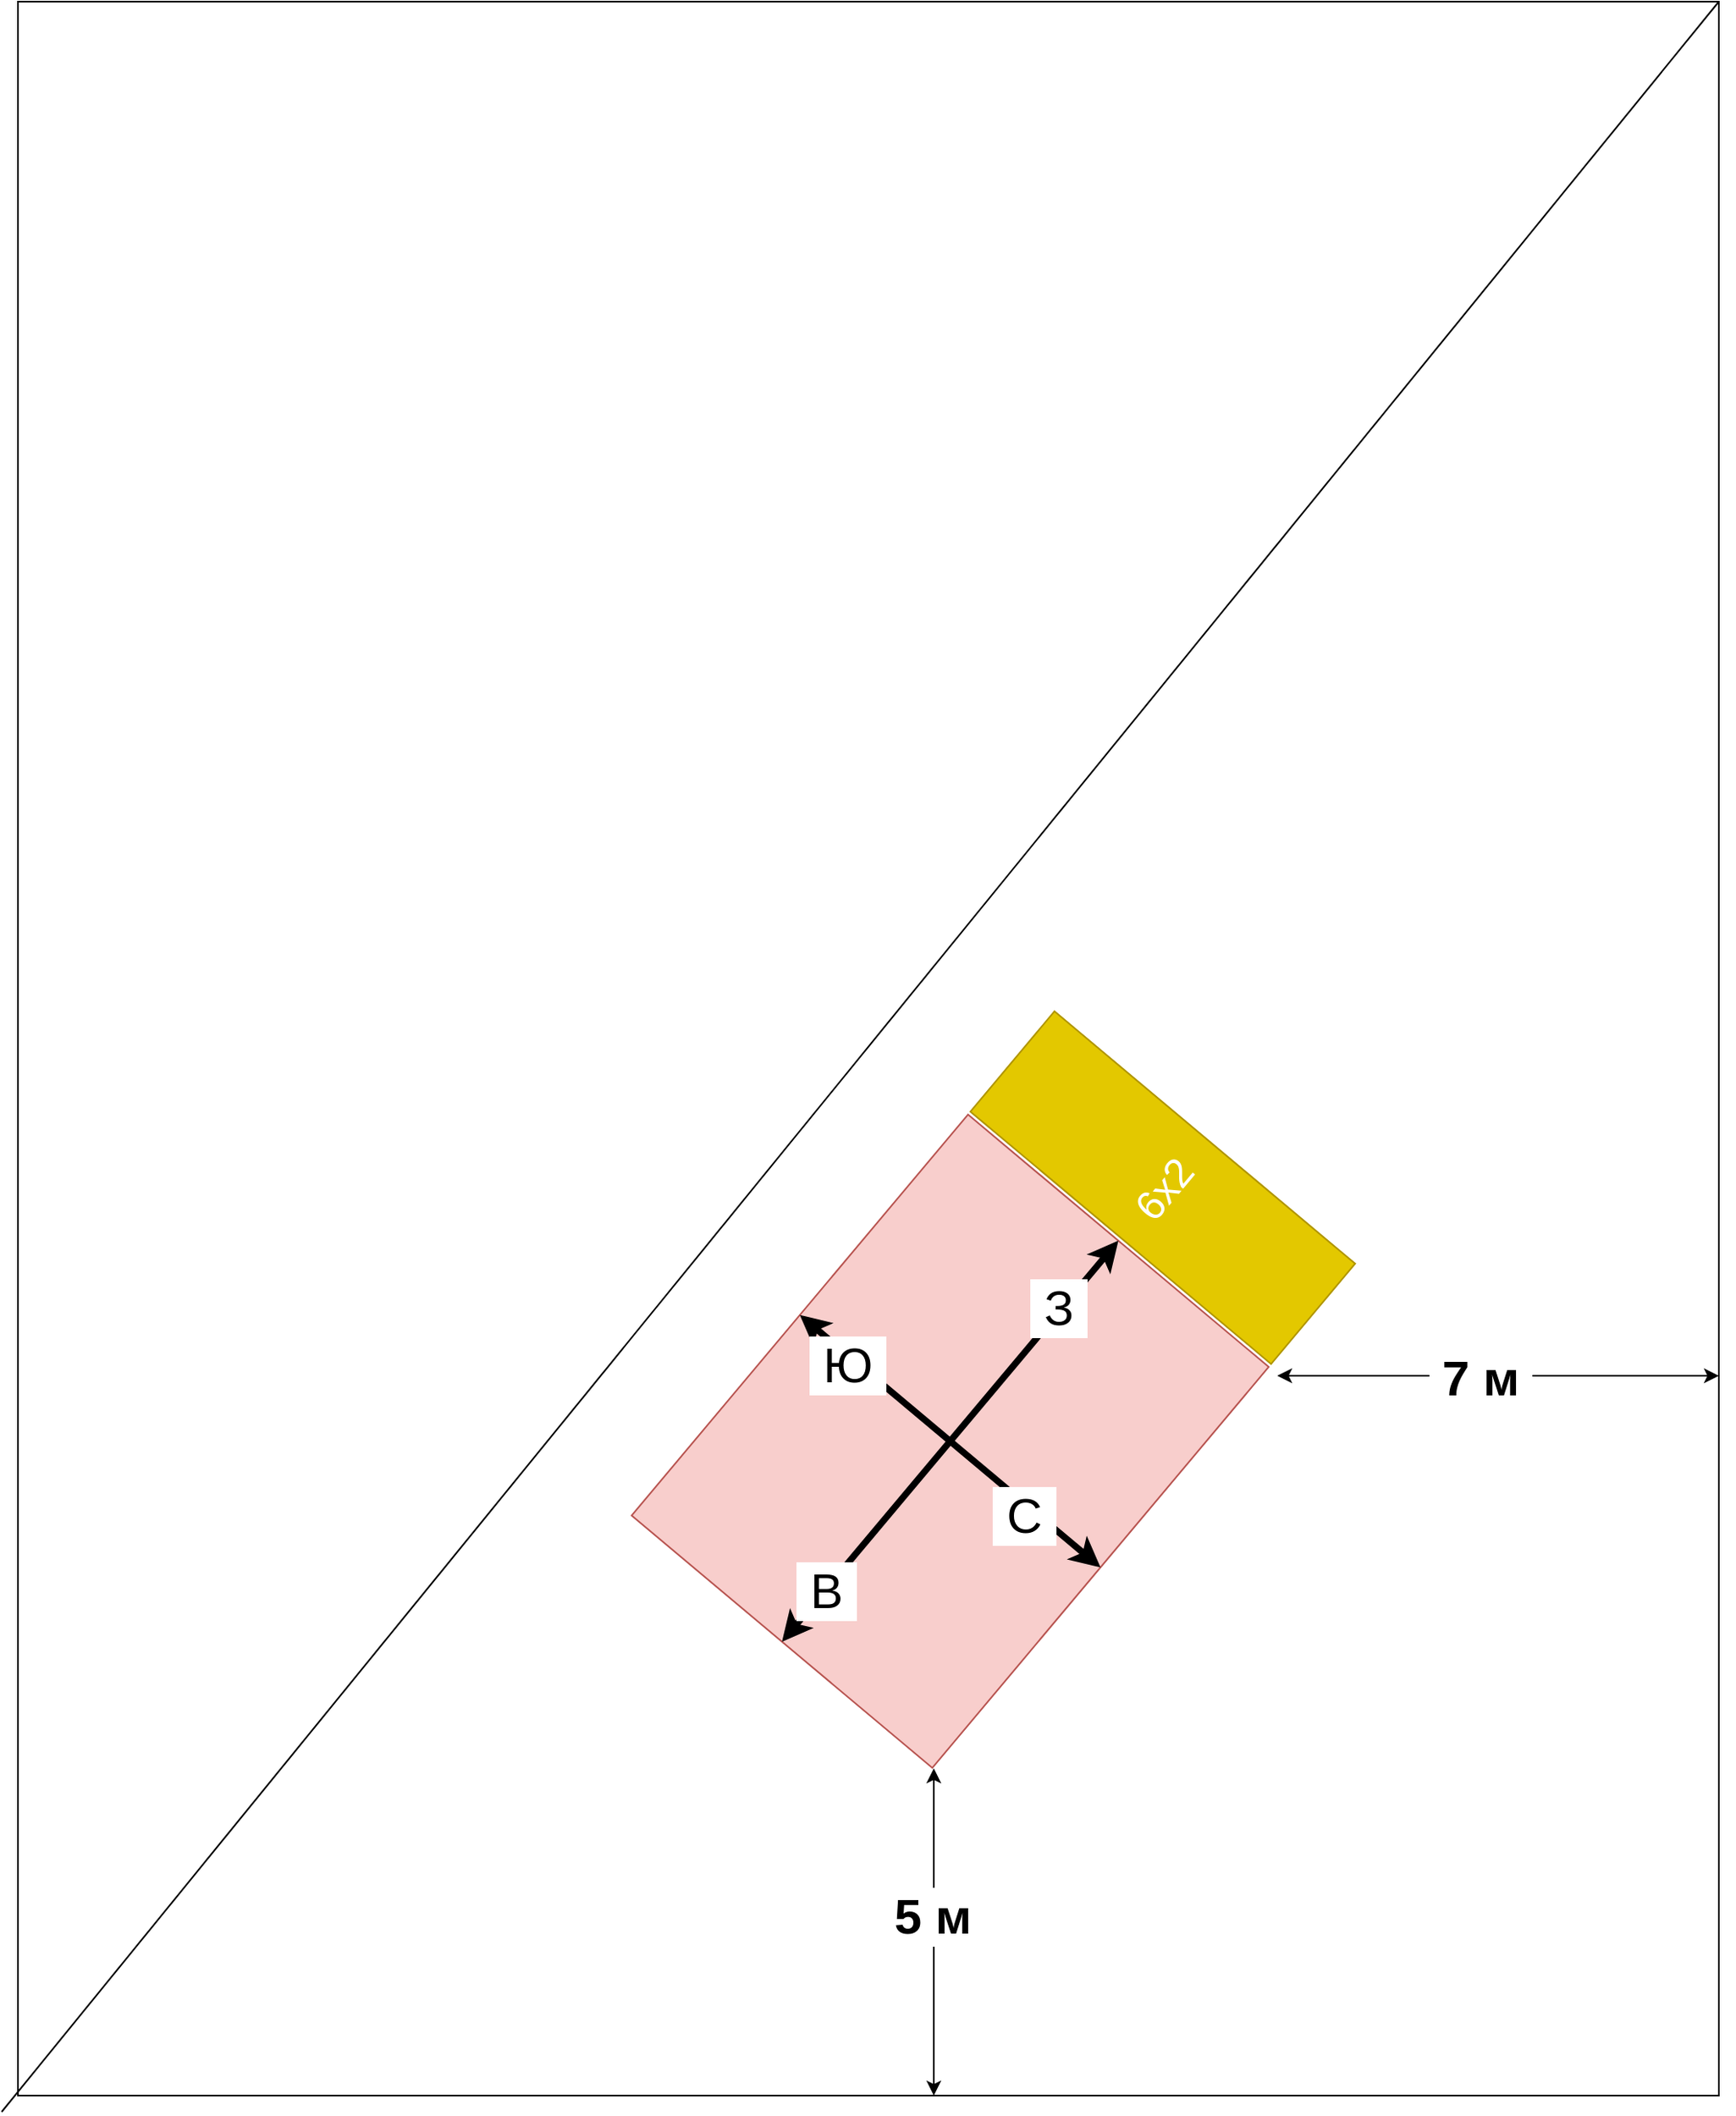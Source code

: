 <mxfile version="14.3.1" type="github">
  <diagram id="b7fcpSH_Jzv22nS5X4zK" name="Страница 1">
    <mxGraphModel dx="2993" dy="1693" grid="1" gridSize="10" guides="1" tooltips="1" connect="1" arrows="1" fold="1" page="1" pageScale="1" pageWidth="1169" pageHeight="1654" math="0" shadow="0">
      <root>
        <mxCell id="0" />
        <mxCell id="1" parent="0" />
        <mxCell id="kxTsbUrcp93sIlFHJX_q-1" value="" style="rounded=0;whiteSpace=wrap;html=1;" vertex="1" parent="1">
          <mxGeometry x="80" y="120" width="1040" height="1280" as="geometry" />
        </mxCell>
        <mxCell id="kxTsbUrcp93sIlFHJX_q-2" value="&amp;nbsp;6х8&amp;nbsp;" style="rounded=0;whiteSpace=wrap;html=1;rotation=130;fillColor=#f8cecc;strokeColor=#b85450;fontSize=25;fontColor=#FFFFFF;labelPosition=right;verticalLabelPosition=bottom;align=left;verticalAlign=top;" vertex="1" parent="1">
          <mxGeometry x="490" y="880" width="320" height="240" as="geometry" />
        </mxCell>
        <mxCell id="kxTsbUrcp93sIlFHJX_q-3" value="" style="endArrow=none;html=1;entryX=1;entryY=0;entryDx=0;entryDy=0;" edge="1" parent="1" target="kxTsbUrcp93sIlFHJX_q-1">
          <mxGeometry width="50" height="50" relative="1" as="geometry">
            <mxPoint x="70" y="1410" as="sourcePoint" />
            <mxPoint x="530" y="820" as="targetPoint" />
          </mxGeometry>
        </mxCell>
        <mxCell id="kxTsbUrcp93sIlFHJX_q-14" value="" style="endArrow=classic;startArrow=classic;html=1;" edge="1" parent="1">
          <mxGeometry width="50" height="50" relative="1" as="geometry">
            <mxPoint x="850" y="960" as="sourcePoint" />
            <mxPoint x="1120" y="960" as="targetPoint" />
          </mxGeometry>
        </mxCell>
        <mxCell id="kxTsbUrcp93sIlFHJX_q-17" value="&amp;nbsp;7 м&amp;nbsp;" style="edgeLabel;html=1;align=center;verticalAlign=middle;resizable=0;points=[];fontStyle=1;fontSize=30;" vertex="1" connectable="0" parent="kxTsbUrcp93sIlFHJX_q-14">
          <mxGeometry x="-0.08" y="-1" relative="1" as="geometry">
            <mxPoint as="offset" />
          </mxGeometry>
        </mxCell>
        <mxCell id="kxTsbUrcp93sIlFHJX_q-15" value="" style="endArrow=classic;startArrow=classic;html=1;" edge="1" parent="1">
          <mxGeometry width="50" height="50" relative="1" as="geometry">
            <mxPoint x="640" y="1200" as="sourcePoint" />
            <mxPoint x="640" y="1400" as="targetPoint" />
          </mxGeometry>
        </mxCell>
        <mxCell id="kxTsbUrcp93sIlFHJX_q-16" value="&lt;font style=&quot;font-size: 30px&quot;&gt;&amp;nbsp;5 м&amp;nbsp;&lt;/font&gt;" style="edgeLabel;html=1;align=center;verticalAlign=middle;resizable=0;points=[];fontStyle=1" vertex="1" connectable="0" parent="kxTsbUrcp93sIlFHJX_q-15">
          <mxGeometry x="-0.336" y="-1" relative="1" as="geometry">
            <mxPoint y="23.33" as="offset" />
          </mxGeometry>
        </mxCell>
        <mxCell id="kxTsbUrcp93sIlFHJX_q-18" value="" style="endArrow=classic;startArrow=classic;html=1;fontSize=30;shadow=0;exitX=0;exitY=0.5;exitDx=0;exitDy=0;strokeWidth=4;entryX=1;entryY=0.5;entryDx=0;entryDy=0;verticalAlign=top;labelPosition=right;verticalLabelPosition=bottom;align=left;" edge="1" parent="1" source="kxTsbUrcp93sIlFHJX_q-2" target="kxTsbUrcp93sIlFHJX_q-2">
          <mxGeometry width="50" height="50" relative="1" as="geometry">
            <mxPoint x="370" y="1530" as="sourcePoint" />
            <mxPoint x="540" y="1120" as="targetPoint" />
          </mxGeometry>
        </mxCell>
        <mxCell id="kxTsbUrcp93sIlFHJX_q-20" value="&amp;nbsp;В&amp;nbsp;" style="edgeLabel;html=1;align=center;verticalAlign=middle;resizable=0;points=[];fontSize=30;" vertex="1" connectable="0" parent="kxTsbUrcp93sIlFHJX_q-18">
          <mxGeometry x="0.741" relative="1" as="geometry">
            <mxPoint as="offset" />
          </mxGeometry>
        </mxCell>
        <mxCell id="kxTsbUrcp93sIlFHJX_q-21" value="&amp;nbsp;З&amp;nbsp;" style="edgeLabel;html=1;align=center;verticalAlign=middle;resizable=0;points=[];fontSize=30;" vertex="1" connectable="0" parent="kxTsbUrcp93sIlFHJX_q-18">
          <mxGeometry x="-0.658" y="-3" relative="1" as="geometry">
            <mxPoint as="offset" />
          </mxGeometry>
        </mxCell>
        <mxCell id="kxTsbUrcp93sIlFHJX_q-19" value="" style="endArrow=classic;startArrow=classic;html=1;fontSize=30;shadow=0;exitX=0.5;exitY=0;exitDx=0;exitDy=0;strokeWidth=4;entryX=0.5;entryY=1;entryDx=0;entryDy=0;" edge="1" parent="1" source="kxTsbUrcp93sIlFHJX_q-2" target="kxTsbUrcp93sIlFHJX_q-2">
          <mxGeometry width="50" height="50" relative="1" as="geometry">
            <mxPoint x="762.846" y="887.433" as="sourcePoint" />
            <mxPoint x="560.0" y="1130" as="targetPoint" />
          </mxGeometry>
        </mxCell>
        <mxCell id="kxTsbUrcp93sIlFHJX_q-22" value="&amp;nbsp;С&amp;nbsp;" style="edgeLabel;html=1;align=center;verticalAlign=middle;resizable=0;points=[];fontSize=30;" vertex="1" connectable="0" parent="kxTsbUrcp93sIlFHJX_q-19">
          <mxGeometry x="-0.526" y="5" relative="1" as="geometry">
            <mxPoint as="offset" />
          </mxGeometry>
        </mxCell>
        <mxCell id="kxTsbUrcp93sIlFHJX_q-23" value="&amp;nbsp;Ю&amp;nbsp;" style="edgeLabel;html=1;align=center;verticalAlign=middle;resizable=0;points=[];fontSize=30;" vertex="1" connectable="0" parent="kxTsbUrcp93sIlFHJX_q-19">
          <mxGeometry x="0.657" y="4" relative="1" as="geometry">
            <mxPoint as="offset" />
          </mxGeometry>
        </mxCell>
        <mxCell id="kxTsbUrcp93sIlFHJX_q-24" value="&amp;nbsp;6х2&amp;nbsp;" style="rounded=0;whiteSpace=wrap;html=1;rotation=-50;fillColor=#e3c800;strokeColor=#B09500;fontColor=#ffffff;fontSize=25;textDirection=rtl;" vertex="1" parent="1">
          <mxGeometry x="740" y="725" width="80" height="240" as="geometry" />
        </mxCell>
      </root>
    </mxGraphModel>
  </diagram>
</mxfile>
